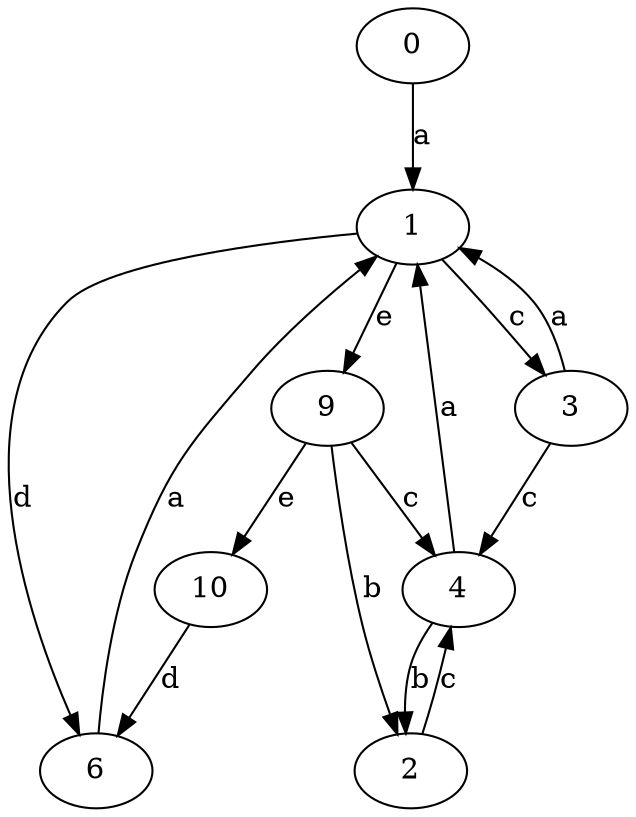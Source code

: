 strict digraph  {
1;
2;
3;
4;
0;
6;
9;
10;
1 -> 3  [label=c];
1 -> 6  [label=d];
1 -> 9  [label=e];
2 -> 4  [label=c];
3 -> 1  [label=a];
3 -> 4  [label=c];
4 -> 1  [label=a];
4 -> 2  [label=b];
0 -> 1  [label=a];
6 -> 1  [label=a];
9 -> 2  [label=b];
9 -> 4  [label=c];
9 -> 10  [label=e];
10 -> 6  [label=d];
}
